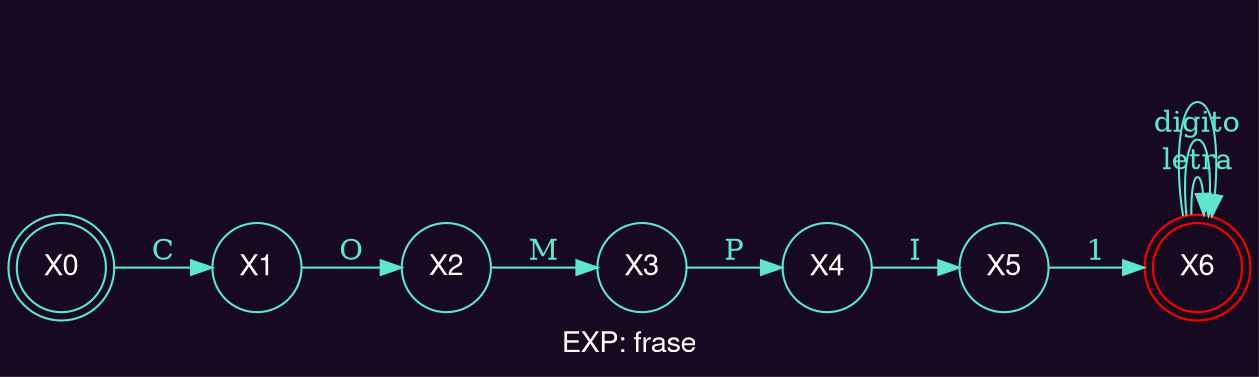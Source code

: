 digraph finite_state_machine {
    fontcolor="White"
    bgcolor="#170920"
	fontname="Helvetica,Arial,sans-serif"
	label="EXP: frase"
	node [fontname="Helvetica,Arial,sans-serif" fontcolor="white"  color="#5ee7cd"]
	rankdir=LR;
	node [shape = doublecircle]; X0 X6[color="red"] [color="red"];
    node [shape = circle];
	X0 -> X1 [label = "C" color="#5ee7cd" fontcolor="#5ee7cd"];
	X1 -> X2 [label = "O" color="#5ee7cd" fontcolor="#5ee7cd"];
	X2 -> X3 [label = "M" color="#5ee7cd" fontcolor="#5ee7cd"];
	X3 -> X4 [label = "P" color="#5ee7cd" fontcolor="#5ee7cd"];
	X4 -> X5 [label = "I" color="#5ee7cd" fontcolor="#5ee7cd"];
	X5 -> X6 [label = "1" color="#5ee7cd" fontcolor="#5ee7cd"];
	X6 -> X6 [label = "letra" color="#5ee7cd" fontcolor="#5ee7cd"];
	X6 -> X6 [label = "digito" color="#5ee7cd" fontcolor="#5ee7cd"];
	X6 -> X6 [label = " " color="#5ee7cd" fontcolor="#5ee7cd"];
}
